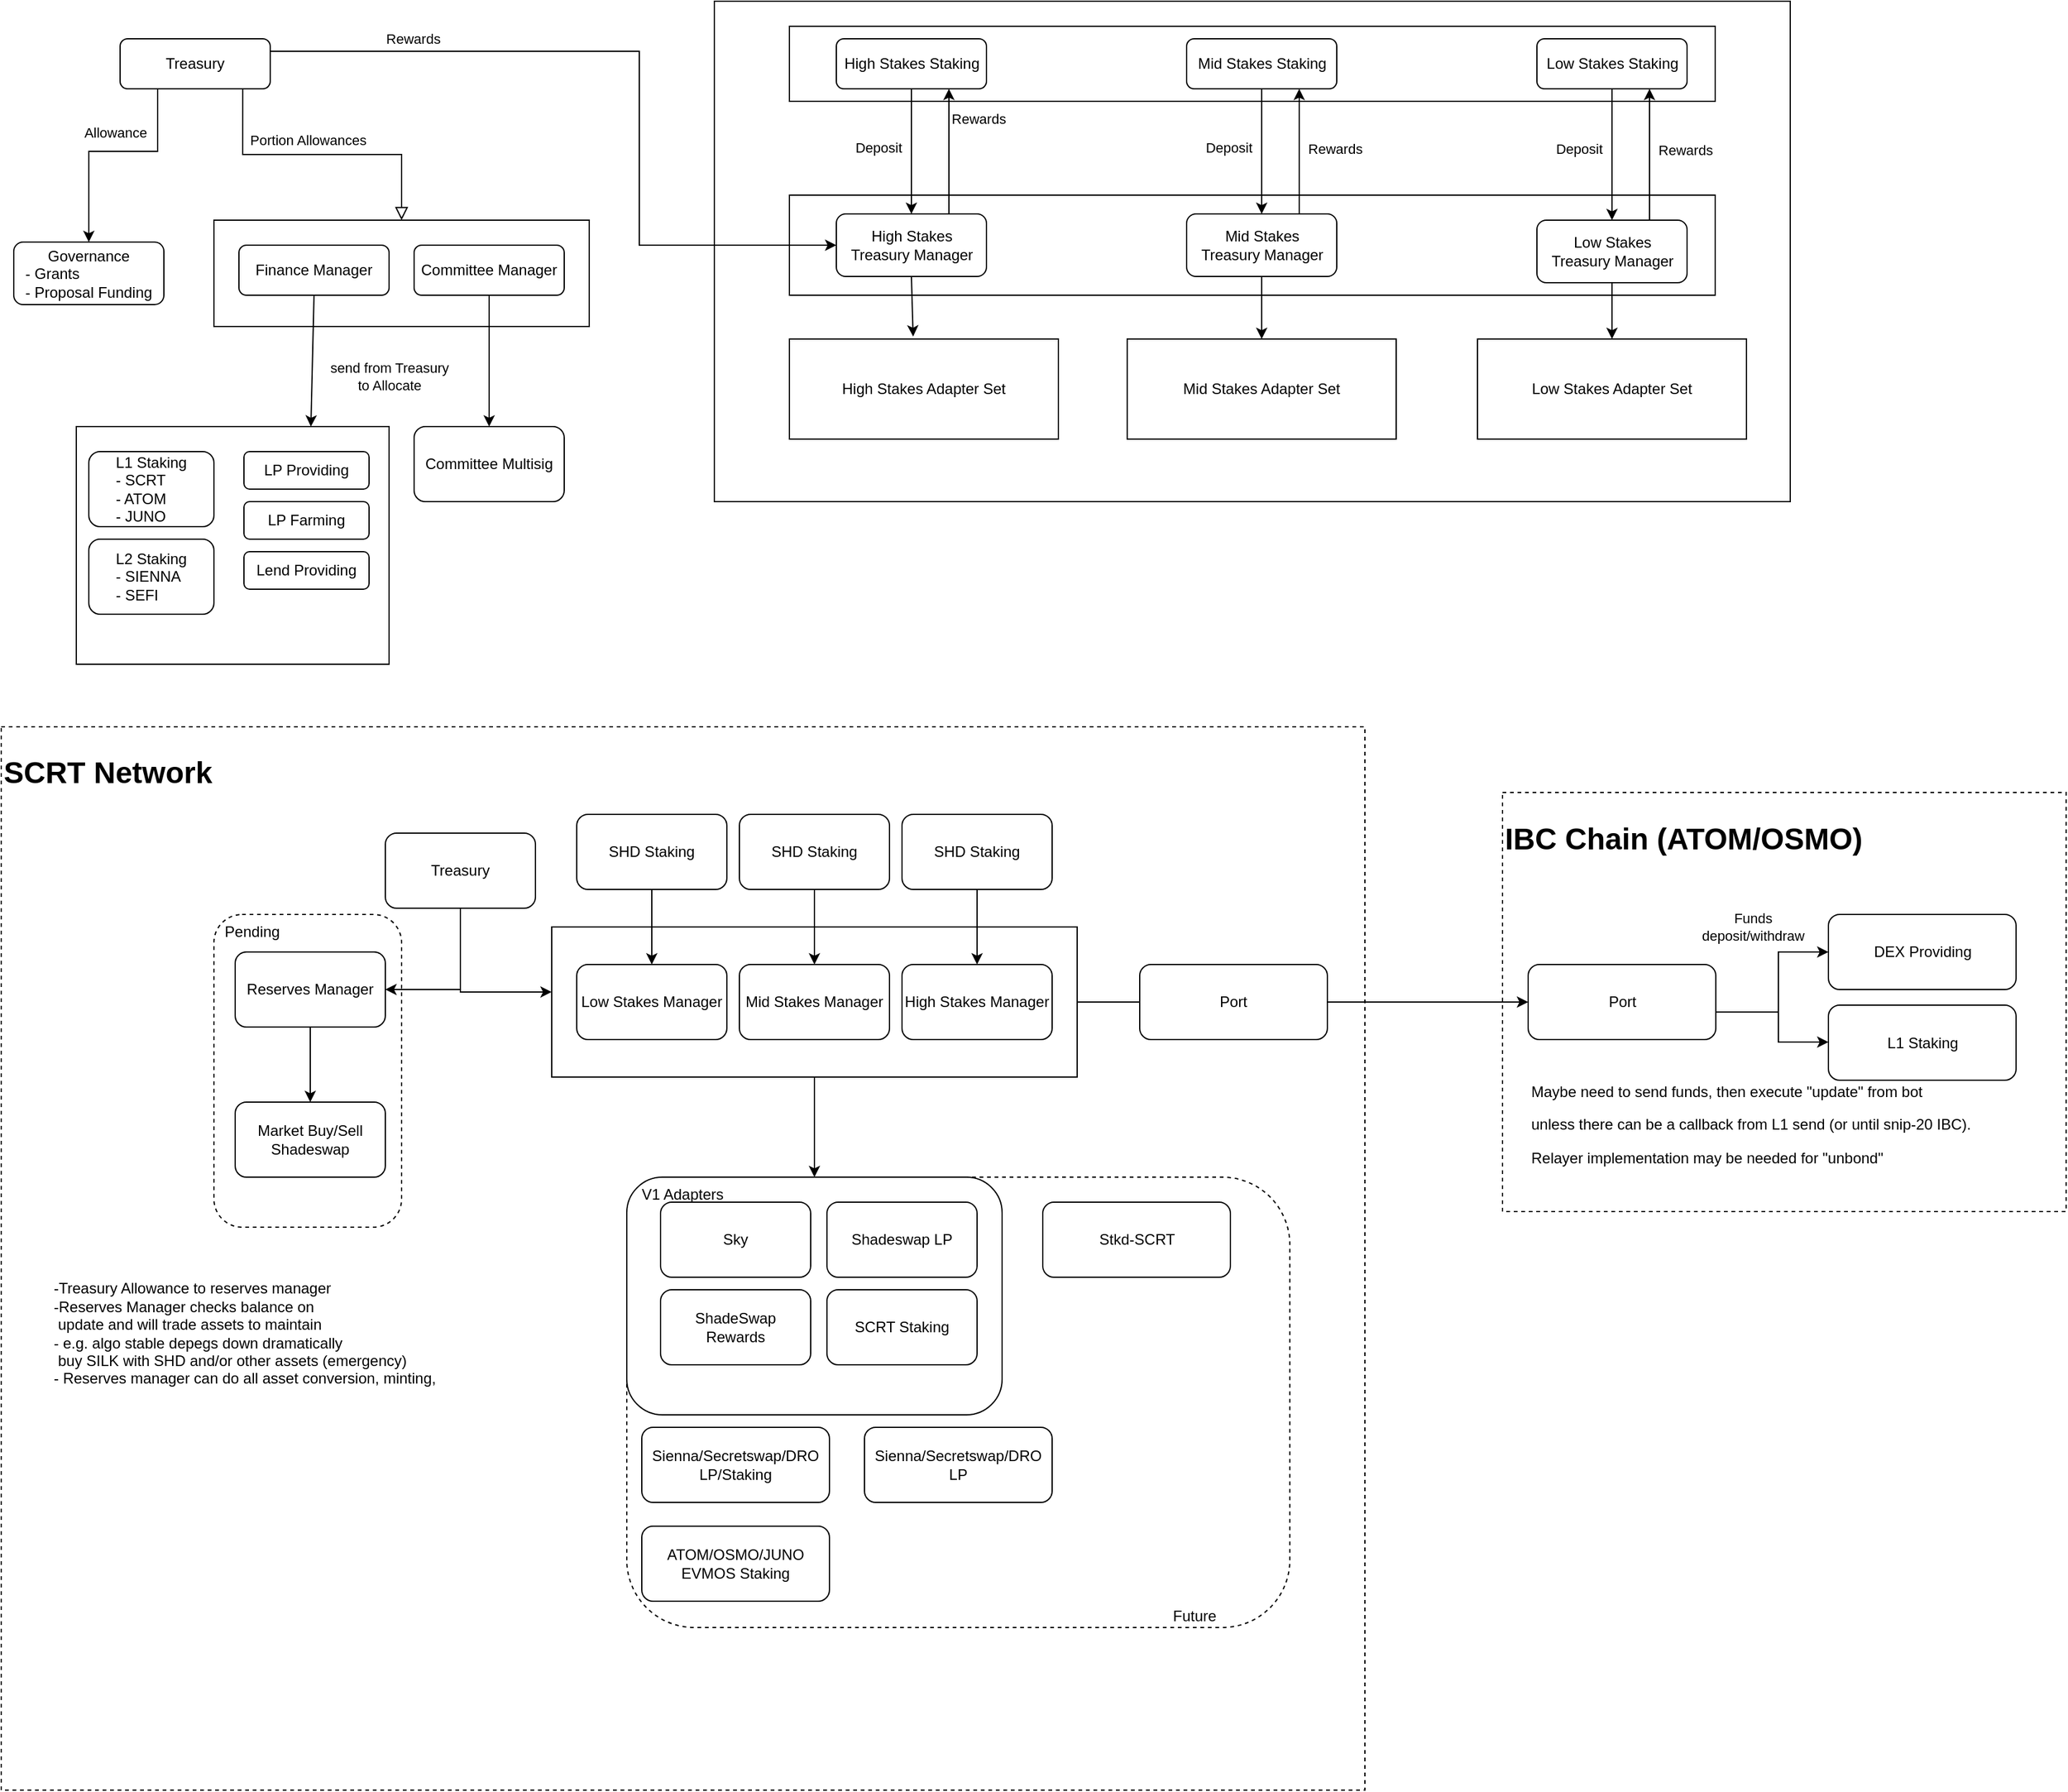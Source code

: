 <mxfile version="20.2.1" type="github">
  <diagram id="C5RBs43oDa-KdzZeNtuy" name="Page-1">
    <mxGraphModel dx="1422" dy="1941" grid="1" gridSize="10" guides="1" tooltips="1" connect="1" arrows="1" fold="1" page="1" pageScale="1" pageWidth="827" pageHeight="1169" math="0" shadow="0">
      <root>
        <mxCell id="WIyWlLk6GJQsqaUBKTNV-0" />
        <mxCell id="WIyWlLk6GJQsqaUBKTNV-1" parent="WIyWlLk6GJQsqaUBKTNV-0" />
        <mxCell id="FIAD7fH9w6Ogacx7huTE-68" value="" style="rounded=0;whiteSpace=wrap;html=1;" parent="WIyWlLk6GJQsqaUBKTNV-1" vertex="1">
          <mxGeometry x="690" y="-110" width="860" height="400" as="geometry" />
        </mxCell>
        <mxCell id="UdXY_zYaUoXoyeg0d0iK-2" value="" style="rounded=0;whiteSpace=wrap;html=1;" vertex="1" parent="WIyWlLk6GJQsqaUBKTNV-1">
          <mxGeometry x="750" y="45" width="740" height="80" as="geometry" />
        </mxCell>
        <mxCell id="gamc50u9EzoZNg_85G7x-44" value="&lt;h1&gt;IBC Chain (ATOM/OSMO)&lt;/h1&gt;" style="rounded=0;whiteSpace=wrap;html=1;dashed=1;align=left;verticalAlign=top;" parent="WIyWlLk6GJQsqaUBKTNV-1" vertex="1">
          <mxGeometry x="1320" y="522.5" width="450.5" height="335" as="geometry" />
        </mxCell>
        <mxCell id="gamc50u9EzoZNg_85G7x-43" value="&lt;h1&gt;SCRT Network&lt;/h1&gt;" style="rounded=0;whiteSpace=wrap;html=1;dashed=1;align=left;verticalAlign=top;" parent="WIyWlLk6GJQsqaUBKTNV-1" vertex="1">
          <mxGeometry x="120" y="470" width="1090" height="850" as="geometry" />
        </mxCell>
        <mxCell id="gamc50u9EzoZNg_85G7x-42" value="&amp;nbsp; Pending" style="rounded=1;whiteSpace=wrap;html=1;dashed=1;align=left;verticalAlign=top;" parent="WIyWlLk6GJQsqaUBKTNV-1" vertex="1">
          <mxGeometry x="290" y="620" width="150" height="250" as="geometry" />
        </mxCell>
        <mxCell id="gamc50u9EzoZNg_85G7x-52" style="edgeStyle=orthogonalEdgeStyle;rounded=0;orthogonalLoop=1;jettySize=auto;html=1;entryX=0;entryY=0.5;entryDx=0;entryDy=0;startArrow=none;" parent="WIyWlLk6GJQsqaUBKTNV-1" source="gamc50u9EzoZNg_85G7x-54" target="gamc50u9EzoZNg_85G7x-45" edge="1">
          <mxGeometry relative="1" as="geometry" />
        </mxCell>
        <mxCell id="gamc50u9EzoZNg_85G7x-53" style="edgeStyle=orthogonalEdgeStyle;rounded=0;orthogonalLoop=1;jettySize=auto;html=1;entryX=0.5;entryY=0;entryDx=0;entryDy=0;" parent="WIyWlLk6GJQsqaUBKTNV-1" source="gamc50u9EzoZNg_85G7x-38" target="gamc50u9EzoZNg_85G7x-13" edge="1">
          <mxGeometry relative="1" as="geometry" />
        </mxCell>
        <mxCell id="gamc50u9EzoZNg_85G7x-38" value="" style="rounded=0;whiteSpace=wrap;html=1;" parent="WIyWlLk6GJQsqaUBKTNV-1" vertex="1">
          <mxGeometry x="560" y="630" width="420" height="120" as="geometry" />
        </mxCell>
        <mxCell id="gamc50u9EzoZNg_85G7x-32" value="Future&amp;nbsp; &amp;nbsp; &amp;nbsp; &amp;nbsp; &amp;nbsp; &amp;nbsp; &amp;nbsp; &amp;nbsp; &amp;nbsp;" style="rounded=1;whiteSpace=wrap;html=1;dashed=1;align=right;verticalAlign=bottom;" parent="WIyWlLk6GJQsqaUBKTNV-1" vertex="1">
          <mxGeometry x="620" y="830" width="530" height="360" as="geometry" />
        </mxCell>
        <mxCell id="gamc50u9EzoZNg_85G7x-13" value="&amp;nbsp; &amp;nbsp;V1 Adapters" style="rounded=1;whiteSpace=wrap;html=1;align=left;verticalAlign=top;" parent="WIyWlLk6GJQsqaUBKTNV-1" vertex="1">
          <mxGeometry x="620" y="830" width="300" height="190" as="geometry" />
        </mxCell>
        <mxCell id="FIAD7fH9w6Ogacx7huTE-91" value="" style="rounded=0;whiteSpace=wrap;html=1;" parent="WIyWlLk6GJQsqaUBKTNV-1" vertex="1">
          <mxGeometry x="750" y="-90" width="740" height="60" as="geometry" />
        </mxCell>
        <mxCell id="FIAD7fH9w6Ogacx7huTE-2" value="" style="rounded=0;whiteSpace=wrap;html=1;" parent="WIyWlLk6GJQsqaUBKTNV-1" vertex="1">
          <mxGeometry x="290" y="65" width="300" height="85" as="geometry" />
        </mxCell>
        <mxCell id="WIyWlLk6GJQsqaUBKTNV-2" value="" style="rounded=0;html=1;jettySize=auto;orthogonalLoop=1;fontSize=11;endArrow=block;endFill=0;endSize=8;strokeWidth=1;shadow=0;labelBackgroundColor=none;edgeStyle=orthogonalEdgeStyle;exitX=0.817;exitY=0.975;exitDx=0;exitDy=0;exitPerimeter=0;" parent="WIyWlLk6GJQsqaUBKTNV-1" source="WIyWlLk6GJQsqaUBKTNV-3" target="FIAD7fH9w6Ogacx7huTE-2" edge="1">
          <mxGeometry relative="1" as="geometry">
            <mxPoint x="160" y="60" as="targetPoint" />
          </mxGeometry>
        </mxCell>
        <mxCell id="FIAD7fH9w6Ogacx7huTE-3" value="Portion Allowances" style="edgeLabel;html=1;align=center;verticalAlign=middle;resizable=0;points=[];" parent="WIyWlLk6GJQsqaUBKTNV-2" vertex="1" connectable="0">
          <mxGeometry x="0.2" relative="1" as="geometry">
            <mxPoint x="-35" y="-12" as="offset" />
          </mxGeometry>
        </mxCell>
        <mxCell id="FIAD7fH9w6Ogacx7huTE-89" style="edgeStyle=orthogonalEdgeStyle;rounded=0;orthogonalLoop=1;jettySize=auto;html=1;exitX=1;exitY=0.25;exitDx=0;exitDy=0;entryX=0;entryY=0.5;entryDx=0;entryDy=0;" parent="WIyWlLk6GJQsqaUBKTNV-1" source="WIyWlLk6GJQsqaUBKTNV-3" edge="1" target="FIAD7fH9w6Ogacx7huTE-30">
          <mxGeometry relative="1" as="geometry">
            <mxPoint x="750" y="-70" as="targetPoint" />
            <Array as="points">
              <mxPoint x="630" y="-70" />
              <mxPoint x="630" y="85" />
            </Array>
          </mxGeometry>
        </mxCell>
        <mxCell id="FIAD7fH9w6Ogacx7huTE-90" value="Rewards" style="edgeLabel;html=1;align=center;verticalAlign=middle;resizable=0;points=[];" parent="FIAD7fH9w6Ogacx7huTE-89" vertex="1" connectable="0">
          <mxGeometry x="-0.656" y="2" relative="1" as="geometry">
            <mxPoint x="9" y="-8" as="offset" />
          </mxGeometry>
        </mxCell>
        <mxCell id="UdXY_zYaUoXoyeg0d0iK-3" style="edgeStyle=orthogonalEdgeStyle;rounded=0;orthogonalLoop=1;jettySize=auto;html=1;entryX=0.5;entryY=0;entryDx=0;entryDy=0;exitX=0.25;exitY=1;exitDx=0;exitDy=0;" edge="1" parent="WIyWlLk6GJQsqaUBKTNV-1" source="WIyWlLk6GJQsqaUBKTNV-3" target="FIAD7fH9w6Ogacx7huTE-11">
          <mxGeometry relative="1" as="geometry">
            <mxPoint x="200" y="40" as="targetPoint" />
            <Array as="points">
              <mxPoint x="245" y="10" />
              <mxPoint x="190" y="10" />
            </Array>
          </mxGeometry>
        </mxCell>
        <mxCell id="UdXY_zYaUoXoyeg0d0iK-4" value="Allowance" style="edgeLabel;html=1;align=center;verticalAlign=middle;resizable=0;points=[];" vertex="1" connectable="0" parent="UdXY_zYaUoXoyeg0d0iK-3">
          <mxGeometry x="0.167" relative="1" as="geometry">
            <mxPoint x="19" y="-15" as="offset" />
          </mxGeometry>
        </mxCell>
        <mxCell id="WIyWlLk6GJQsqaUBKTNV-3" value="Treasury" style="rounded=1;whiteSpace=wrap;html=1;fontSize=12;glass=0;strokeWidth=1;shadow=0;" parent="WIyWlLk6GJQsqaUBKTNV-1" vertex="1">
          <mxGeometry x="215" y="-80" width="120" height="40" as="geometry" />
        </mxCell>
        <mxCell id="WIyWlLk6GJQsqaUBKTNV-7" value="Finance Manager" style="rounded=1;whiteSpace=wrap;html=1;fontSize=12;glass=0;strokeWidth=1;shadow=0;" parent="WIyWlLk6GJQsqaUBKTNV-1" vertex="1">
          <mxGeometry x="310" y="85" width="120" height="40" as="geometry" />
        </mxCell>
        <mxCell id="FIAD7fH9w6Ogacx7huTE-0" value="Committee Manager" style="rounded=1;whiteSpace=wrap;html=1;fontSize=12;glass=0;strokeWidth=1;shadow=0;" parent="WIyWlLk6GJQsqaUBKTNV-1" vertex="1">
          <mxGeometry x="450" y="85" width="120" height="40" as="geometry" />
        </mxCell>
        <mxCell id="FIAD7fH9w6Ogacx7huTE-4" value="Committee Multisig" style="rounded=1;whiteSpace=wrap;html=1;" parent="WIyWlLk6GJQsqaUBKTNV-1" vertex="1">
          <mxGeometry x="450" y="230" width="120" height="60" as="geometry" />
        </mxCell>
        <mxCell id="FIAD7fH9w6Ogacx7huTE-6" value="" style="endArrow=classic;html=1;rounded=0;exitX=0.5;exitY=1;exitDx=0;exitDy=0;entryX=0.5;entryY=0;entryDx=0;entryDy=0;" parent="WIyWlLk6GJQsqaUBKTNV-1" source="FIAD7fH9w6Ogacx7huTE-0" target="FIAD7fH9w6Ogacx7huTE-4" edge="1">
          <mxGeometry width="50" height="50" relative="1" as="geometry">
            <mxPoint x="376" y="260" as="sourcePoint" />
            <mxPoint x="426" y="210" as="targetPoint" />
          </mxGeometry>
        </mxCell>
        <mxCell id="FIAD7fH9w6Ogacx7huTE-11" value="Governance&lt;br&gt;&lt;div style=&quot;text-align: left&quot;&gt;&lt;span&gt;- Grants&lt;/span&gt;&lt;/div&gt;&lt;div style=&quot;text-align: left&quot;&gt;&lt;span&gt;- Proposal Funding&lt;/span&gt;&lt;/div&gt;" style="rounded=1;whiteSpace=wrap;html=1;fontSize=12;glass=0;strokeWidth=1;shadow=0;" parent="WIyWlLk6GJQsqaUBKTNV-1" vertex="1">
          <mxGeometry x="130" y="82.5" width="120" height="50" as="geometry" />
        </mxCell>
        <mxCell id="FIAD7fH9w6Ogacx7huTE-15" value="" style="rounded=0;whiteSpace=wrap;html=1;align=left;" parent="WIyWlLk6GJQsqaUBKTNV-1" vertex="1">
          <mxGeometry x="180" y="230" width="250" height="190" as="geometry" />
        </mxCell>
        <mxCell id="FIAD7fH9w6Ogacx7huTE-16" value="L1 Staking&lt;br&gt;&lt;div style=&quot;text-align: left&quot;&gt;&lt;span&gt;- SCRT&lt;/span&gt;&lt;/div&gt;&lt;div style=&quot;text-align: left&quot;&gt;&lt;span&gt;- ATOM&lt;/span&gt;&lt;/div&gt;&lt;div style=&quot;text-align: left&quot;&gt;&lt;span&gt;- JUNO&lt;/span&gt;&lt;/div&gt;" style="rounded=1;whiteSpace=wrap;html=1;" parent="WIyWlLk6GJQsqaUBKTNV-1" vertex="1">
          <mxGeometry x="190" y="250" width="100" height="60" as="geometry" />
        </mxCell>
        <mxCell id="FIAD7fH9w6Ogacx7huTE-17" value="LP Providing" style="rounded=1;whiteSpace=wrap;html=1;" parent="WIyWlLk6GJQsqaUBKTNV-1" vertex="1">
          <mxGeometry x="314" y="250" width="100" height="30" as="geometry" />
        </mxCell>
        <mxCell id="FIAD7fH9w6Ogacx7huTE-18" value="LP Farming" style="rounded=1;whiteSpace=wrap;html=1;" parent="WIyWlLk6GJQsqaUBKTNV-1" vertex="1">
          <mxGeometry x="314" y="290" width="100" height="30" as="geometry" />
        </mxCell>
        <mxCell id="FIAD7fH9w6Ogacx7huTE-19" value="L2 Staking&lt;br&gt;&lt;div style=&quot;text-align: left&quot;&gt;&lt;span&gt;- SIENNA&lt;/span&gt;&lt;/div&gt;&lt;div style=&quot;text-align: left&quot;&gt;&lt;span&gt;- SEFI&lt;/span&gt;&lt;/div&gt;" style="rounded=1;whiteSpace=wrap;html=1;" parent="WIyWlLk6GJQsqaUBKTNV-1" vertex="1">
          <mxGeometry x="190" y="320" width="100" height="60" as="geometry" />
        </mxCell>
        <mxCell id="FIAD7fH9w6Ogacx7huTE-20" value="Lend Providing" style="rounded=1;whiteSpace=wrap;html=1;" parent="WIyWlLk6GJQsqaUBKTNV-1" vertex="1">
          <mxGeometry x="314" y="330" width="100" height="30" as="geometry" />
        </mxCell>
        <mxCell id="FIAD7fH9w6Ogacx7huTE-21" value="" style="endArrow=classic;html=1;rounded=0;entryX=0.75;entryY=0;entryDx=0;entryDy=0;exitX=0.5;exitY=1;exitDx=0;exitDy=0;" parent="WIyWlLk6GJQsqaUBKTNV-1" source="WIyWlLk6GJQsqaUBKTNV-7" target="FIAD7fH9w6Ogacx7huTE-15" edge="1">
          <mxGeometry width="50" height="50" relative="1" as="geometry">
            <mxPoint x="280" y="220" as="sourcePoint" />
            <mxPoint x="430" y="230" as="targetPoint" />
          </mxGeometry>
        </mxCell>
        <mxCell id="FIAD7fH9w6Ogacx7huTE-49" value="send from Treasury&lt;br&gt;to Allocate" style="edgeLabel;html=1;align=center;verticalAlign=middle;resizable=0;points=[];" parent="FIAD7fH9w6Ogacx7huTE-21" vertex="1" connectable="0">
          <mxGeometry x="0.465" y="5" relative="1" as="geometry">
            <mxPoint x="57" y="-12" as="offset" />
          </mxGeometry>
        </mxCell>
        <mxCell id="FIAD7fH9w6Ogacx7huTE-51" style="edgeStyle=orthogonalEdgeStyle;rounded=0;orthogonalLoop=1;jettySize=auto;html=1;exitX=0.75;exitY=0;exitDx=0;exitDy=0;entryX=0.75;entryY=1;entryDx=0;entryDy=0;" parent="WIyWlLk6GJQsqaUBKTNV-1" source="FIAD7fH9w6Ogacx7huTE-30" target="FIAD7fH9w6Ogacx7huTE-42" edge="1">
          <mxGeometry relative="1" as="geometry">
            <mxPoint x="970" y="70" as="targetPoint" />
            <Array as="points" />
            <mxPoint x="877.5" y="30" as="sourcePoint" />
          </mxGeometry>
        </mxCell>
        <mxCell id="FIAD7fH9w6Ogacx7huTE-52" value="Rewards" style="edgeLabel;html=1;align=center;verticalAlign=middle;resizable=0;points=[];" parent="FIAD7fH9w6Ogacx7huTE-51" vertex="1" connectable="0">
          <mxGeometry x="0.329" y="2" relative="1" as="geometry">
            <mxPoint x="25" y="-10" as="offset" />
          </mxGeometry>
        </mxCell>
        <mxCell id="FIAD7fH9w6Ogacx7huTE-30" value="High Stakes&lt;br&gt;Treasury Manager" style="rounded=1;whiteSpace=wrap;html=1;fontSize=12;glass=0;strokeWidth=1;shadow=0;" parent="WIyWlLk6GJQsqaUBKTNV-1" vertex="1">
          <mxGeometry x="787.5" y="60" width="120" height="50" as="geometry" />
        </mxCell>
        <mxCell id="FIAD7fH9w6Ogacx7huTE-35" value="High Stakes Adapter Set" style="rounded=0;whiteSpace=wrap;html=1;align=center;" parent="WIyWlLk6GJQsqaUBKTNV-1" vertex="1">
          <mxGeometry x="750" y="160" width="215" height="80" as="geometry" />
        </mxCell>
        <mxCell id="FIAD7fH9w6Ogacx7huTE-41" value="" style="endArrow=classic;html=1;rounded=0;entryX=0.46;entryY=-0.025;entryDx=0;entryDy=0;exitX=0.5;exitY=1;exitDx=0;exitDy=0;entryPerimeter=0;" parent="WIyWlLk6GJQsqaUBKTNV-1" source="FIAD7fH9w6Ogacx7huTE-30" target="FIAD7fH9w6Ogacx7huTE-35" edge="1">
          <mxGeometry width="50" height="50" relative="1" as="geometry">
            <mxPoint x="737.5" y="330" as="sourcePoint" />
            <mxPoint x="887.5" y="340" as="targetPoint" />
          </mxGeometry>
        </mxCell>
        <mxCell id="FIAD7fH9w6Ogacx7huTE-42" value="High Stakes Staking" style="rounded=1;whiteSpace=wrap;html=1;fontSize=12;glass=0;strokeWidth=1;shadow=0;" parent="WIyWlLk6GJQsqaUBKTNV-1" vertex="1">
          <mxGeometry x="787.5" y="-80" width="120" height="40" as="geometry" />
        </mxCell>
        <mxCell id="FIAD7fH9w6Ogacx7huTE-43" value="" style="endArrow=classic;html=1;rounded=0;exitX=0.5;exitY=1;exitDx=0;exitDy=0;entryX=0.5;entryY=0;entryDx=0;entryDy=0;" parent="WIyWlLk6GJQsqaUBKTNV-1" source="FIAD7fH9w6Ogacx7huTE-42" target="FIAD7fH9w6Ogacx7huTE-30" edge="1">
          <mxGeometry width="50" height="50" relative="1" as="geometry">
            <mxPoint x="727.5" y="230" as="sourcePoint" />
            <mxPoint x="847.5" y="30" as="targetPoint" />
          </mxGeometry>
        </mxCell>
        <mxCell id="FIAD7fH9w6Ogacx7huTE-53" value="Deposit" style="edgeLabel;html=1;align=center;verticalAlign=middle;resizable=0;points=[];" parent="FIAD7fH9w6Ogacx7huTE-43" vertex="1" connectable="0">
          <mxGeometry x="-0.35" y="1" relative="1" as="geometry">
            <mxPoint x="-28" y="14" as="offset" />
          </mxGeometry>
        </mxCell>
        <mxCell id="FIAD7fH9w6Ogacx7huTE-58" style="edgeStyle=orthogonalEdgeStyle;rounded=0;orthogonalLoop=1;jettySize=auto;html=1;exitX=0.75;exitY=0;exitDx=0;exitDy=0;entryX=0.75;entryY=1;entryDx=0;entryDy=0;" parent="WIyWlLk6GJQsqaUBKTNV-1" source="FIAD7fH9w6Ogacx7huTE-62" target="FIAD7fH9w6Ogacx7huTE-65" edge="1">
          <mxGeometry relative="1" as="geometry">
            <mxPoint x="1250" y="70" as="targetPoint" />
            <Array as="points" />
            <mxPoint x="1157.5" y="30" as="sourcePoint" />
          </mxGeometry>
        </mxCell>
        <mxCell id="FIAD7fH9w6Ogacx7huTE-59" value="Rewards" style="edgeLabel;html=1;align=center;verticalAlign=middle;resizable=0;points=[];" parent="FIAD7fH9w6Ogacx7huTE-58" vertex="1" connectable="0">
          <mxGeometry x="0.329" y="2" relative="1" as="geometry">
            <mxPoint x="30" y="14" as="offset" />
          </mxGeometry>
        </mxCell>
        <mxCell id="FIAD7fH9w6Ogacx7huTE-62" value="Mid Stakes&lt;br&gt;Treasury Manager" style="rounded=1;whiteSpace=wrap;html=1;fontSize=12;glass=0;strokeWidth=1;shadow=0;" parent="WIyWlLk6GJQsqaUBKTNV-1" vertex="1">
          <mxGeometry x="1067.5" y="60" width="120" height="50" as="geometry" />
        </mxCell>
        <mxCell id="FIAD7fH9w6Ogacx7huTE-63" value="Mid Stakes Adapter Set" style="rounded=0;whiteSpace=wrap;html=1;align=center;" parent="WIyWlLk6GJQsqaUBKTNV-1" vertex="1">
          <mxGeometry x="1020" y="160" width="215" height="80" as="geometry" />
        </mxCell>
        <mxCell id="FIAD7fH9w6Ogacx7huTE-64" value="" style="endArrow=classic;html=1;rounded=0;entryX=0.5;entryY=0;entryDx=0;entryDy=0;exitX=0.5;exitY=1;exitDx=0;exitDy=0;" parent="WIyWlLk6GJQsqaUBKTNV-1" source="FIAD7fH9w6Ogacx7huTE-62" target="FIAD7fH9w6Ogacx7huTE-63" edge="1">
          <mxGeometry width="50" height="50" relative="1" as="geometry">
            <mxPoint x="1017.5" y="330" as="sourcePoint" />
            <mxPoint x="1167.5" y="340" as="targetPoint" />
          </mxGeometry>
        </mxCell>
        <mxCell id="FIAD7fH9w6Ogacx7huTE-65" value="Mid Stakes Staking" style="rounded=1;whiteSpace=wrap;html=1;fontSize=12;glass=0;strokeWidth=1;shadow=0;" parent="WIyWlLk6GJQsqaUBKTNV-1" vertex="1">
          <mxGeometry x="1067.5" y="-80" width="120" height="40" as="geometry" />
        </mxCell>
        <mxCell id="FIAD7fH9w6Ogacx7huTE-66" value="" style="endArrow=classic;html=1;rounded=0;exitX=0.5;exitY=1;exitDx=0;exitDy=0;entryX=0.5;entryY=0;entryDx=0;entryDy=0;" parent="WIyWlLk6GJQsqaUBKTNV-1" source="FIAD7fH9w6Ogacx7huTE-65" target="FIAD7fH9w6Ogacx7huTE-62" edge="1">
          <mxGeometry width="50" height="50" relative="1" as="geometry">
            <mxPoint x="1007.5" y="230" as="sourcePoint" />
            <mxPoint x="1127.5" y="30" as="targetPoint" />
          </mxGeometry>
        </mxCell>
        <mxCell id="FIAD7fH9w6Ogacx7huTE-67" value="Deposit" style="edgeLabel;html=1;align=center;verticalAlign=middle;resizable=0;points=[];" parent="FIAD7fH9w6Ogacx7huTE-66" vertex="1" connectable="0">
          <mxGeometry x="-0.35" y="1" relative="1" as="geometry">
            <mxPoint x="-28" y="14" as="offset" />
          </mxGeometry>
        </mxCell>
        <mxCell id="FIAD7fH9w6Ogacx7huTE-77" style="edgeStyle=orthogonalEdgeStyle;rounded=0;orthogonalLoop=1;jettySize=auto;html=1;exitX=0.75;exitY=0;exitDx=0;exitDy=0;entryX=0.75;entryY=1;entryDx=0;entryDy=0;" parent="WIyWlLk6GJQsqaUBKTNV-1" source="FIAD7fH9w6Ogacx7huTE-81" target="FIAD7fH9w6Ogacx7huTE-86" edge="1">
          <mxGeometry relative="1" as="geometry">
            <mxPoint x="1530" y="70" as="targetPoint" />
            <Array as="points" />
            <mxPoint x="1437.5" y="30" as="sourcePoint" />
          </mxGeometry>
        </mxCell>
        <mxCell id="FIAD7fH9w6Ogacx7huTE-78" value="Rewards" style="edgeLabel;html=1;align=center;verticalAlign=middle;resizable=0;points=[];" parent="FIAD7fH9w6Ogacx7huTE-77" vertex="1" connectable="0">
          <mxGeometry x="0.329" y="2" relative="1" as="geometry">
            <mxPoint x="30" y="14" as="offset" />
          </mxGeometry>
        </mxCell>
        <mxCell id="FIAD7fH9w6Ogacx7huTE-81" value="Low Stakes&lt;br&gt;Treasury Manager" style="rounded=1;whiteSpace=wrap;html=1;fontSize=12;glass=0;strokeWidth=1;shadow=0;" parent="WIyWlLk6GJQsqaUBKTNV-1" vertex="1">
          <mxGeometry x="1347.5" y="65" width="120" height="50" as="geometry" />
        </mxCell>
        <mxCell id="FIAD7fH9w6Ogacx7huTE-84" value="Low Stakes Adapter Set" style="rounded=0;whiteSpace=wrap;html=1;align=center;" parent="WIyWlLk6GJQsqaUBKTNV-1" vertex="1">
          <mxGeometry x="1300" y="160" width="215" height="80" as="geometry" />
        </mxCell>
        <mxCell id="FIAD7fH9w6Ogacx7huTE-85" value="" style="endArrow=classic;html=1;rounded=0;entryX=0.5;entryY=0;entryDx=0;entryDy=0;exitX=0.5;exitY=1;exitDx=0;exitDy=0;" parent="WIyWlLk6GJQsqaUBKTNV-1" source="FIAD7fH9w6Ogacx7huTE-81" target="FIAD7fH9w6Ogacx7huTE-84" edge="1">
          <mxGeometry width="50" height="50" relative="1" as="geometry">
            <mxPoint x="1297.5" y="330" as="sourcePoint" />
            <mxPoint x="1447.5" y="340" as="targetPoint" />
          </mxGeometry>
        </mxCell>
        <mxCell id="FIAD7fH9w6Ogacx7huTE-86" value="Low Stakes Staking" style="rounded=1;whiteSpace=wrap;html=1;fontSize=12;glass=0;strokeWidth=1;shadow=0;" parent="WIyWlLk6GJQsqaUBKTNV-1" vertex="1">
          <mxGeometry x="1347.5" y="-80" width="120" height="40" as="geometry" />
        </mxCell>
        <mxCell id="FIAD7fH9w6Ogacx7huTE-87" value="" style="endArrow=classic;html=1;rounded=0;exitX=0.5;exitY=1;exitDx=0;exitDy=0;" parent="WIyWlLk6GJQsqaUBKTNV-1" source="FIAD7fH9w6Ogacx7huTE-86" target="FIAD7fH9w6Ogacx7huTE-81" edge="1">
          <mxGeometry width="50" height="50" relative="1" as="geometry">
            <mxPoint x="1287.5" y="230" as="sourcePoint" />
            <mxPoint x="1407.5" y="30" as="targetPoint" />
          </mxGeometry>
        </mxCell>
        <mxCell id="FIAD7fH9w6Ogacx7huTE-88" value="Deposit" style="edgeLabel;html=1;align=center;verticalAlign=middle;resizable=0;points=[];" parent="FIAD7fH9w6Ogacx7huTE-87" vertex="1" connectable="0">
          <mxGeometry x="-0.35" y="1" relative="1" as="geometry">
            <mxPoint x="-28" y="14" as="offset" />
          </mxGeometry>
        </mxCell>
        <mxCell id="gamc50u9EzoZNg_85G7x-7" style="edgeStyle=orthogonalEdgeStyle;rounded=0;orthogonalLoop=1;jettySize=auto;html=1;startArrow=none;" parent="WIyWlLk6GJQsqaUBKTNV-1" source="gamc50u9EzoZNg_85G7x-38" target="gamc50u9EzoZNg_85G7x-1" edge="1">
          <mxGeometry relative="1" as="geometry">
            <Array as="points">
              <mxPoint x="590" y="640" />
            </Array>
          </mxGeometry>
        </mxCell>
        <mxCell id="gamc50u9EzoZNg_85G7x-11" style="edgeStyle=orthogonalEdgeStyle;rounded=0;orthogonalLoop=1;jettySize=auto;html=1;exitX=0.5;exitY=1;exitDx=0;exitDy=0;entryX=1;entryY=0.5;entryDx=0;entryDy=0;" parent="WIyWlLk6GJQsqaUBKTNV-1" source="gamc50u9EzoZNg_85G7x-0" target="gamc50u9EzoZNg_85G7x-2" edge="1">
          <mxGeometry relative="1" as="geometry">
            <mxPoint x="130" y="620" as="targetPoint" />
            <Array as="points">
              <mxPoint x="487" y="680" />
            </Array>
          </mxGeometry>
        </mxCell>
        <mxCell id="gamc50u9EzoZNg_85G7x-40" style="edgeStyle=orthogonalEdgeStyle;rounded=0;orthogonalLoop=1;jettySize=auto;html=1;entryX=0;entryY=0.433;entryDx=0;entryDy=0;entryPerimeter=0;exitX=0.5;exitY=1;exitDx=0;exitDy=0;" parent="WIyWlLk6GJQsqaUBKTNV-1" source="gamc50u9EzoZNg_85G7x-0" target="gamc50u9EzoZNg_85G7x-38" edge="1">
          <mxGeometry relative="1" as="geometry" />
        </mxCell>
        <mxCell id="gamc50u9EzoZNg_85G7x-0" value="Treasury" style="rounded=1;whiteSpace=wrap;html=1;" parent="WIyWlLk6GJQsqaUBKTNV-1" vertex="1">
          <mxGeometry x="427" y="555" width="120" height="60" as="geometry" />
        </mxCell>
        <mxCell id="gamc50u9EzoZNg_85G7x-1" value="Low Stakes Manager" style="rounded=1;whiteSpace=wrap;html=1;" parent="WIyWlLk6GJQsqaUBKTNV-1" vertex="1">
          <mxGeometry x="580" y="660" width="120" height="60" as="geometry" />
        </mxCell>
        <mxCell id="gamc50u9EzoZNg_85G7x-20" style="edgeStyle=orthogonalEdgeStyle;rounded=0;orthogonalLoop=1;jettySize=auto;html=1;entryX=0.5;entryY=0;entryDx=0;entryDy=0;" parent="WIyWlLk6GJQsqaUBKTNV-1" source="gamc50u9EzoZNg_85G7x-2" target="gamc50u9EzoZNg_85G7x-16" edge="1">
          <mxGeometry relative="1" as="geometry" />
        </mxCell>
        <mxCell id="gamc50u9EzoZNg_85G7x-2" value="Reserves Manager" style="rounded=1;whiteSpace=wrap;html=1;" parent="WIyWlLk6GJQsqaUBKTNV-1" vertex="1">
          <mxGeometry x="307" y="650" width="120" height="60" as="geometry" />
        </mxCell>
        <mxCell id="gamc50u9EzoZNg_85G7x-3" value="Sky" style="rounded=1;whiteSpace=wrap;html=1;" parent="WIyWlLk6GJQsqaUBKTNV-1" vertex="1">
          <mxGeometry x="647" y="850" width="120" height="60" as="geometry" />
        </mxCell>
        <mxCell id="gamc50u9EzoZNg_85G7x-4" value="Shadeswap LP" style="rounded=1;whiteSpace=wrap;html=1;" parent="WIyWlLk6GJQsqaUBKTNV-1" vertex="1">
          <mxGeometry x="780" y="850" width="120" height="60" as="geometry" />
        </mxCell>
        <mxCell id="gamc50u9EzoZNg_85G7x-6" style="edgeStyle=orthogonalEdgeStyle;rounded=0;orthogonalLoop=1;jettySize=auto;html=1;exitX=0.5;exitY=1;exitDx=0;exitDy=0;" parent="WIyWlLk6GJQsqaUBKTNV-1" source="gamc50u9EzoZNg_85G7x-5" target="gamc50u9EzoZNg_85G7x-1" edge="1">
          <mxGeometry relative="1" as="geometry">
            <Array as="points" />
          </mxGeometry>
        </mxCell>
        <mxCell id="gamc50u9EzoZNg_85G7x-5" value="SHD Staking" style="rounded=1;whiteSpace=wrap;html=1;" parent="WIyWlLk6GJQsqaUBKTNV-1" vertex="1">
          <mxGeometry x="580" y="540" width="120" height="60" as="geometry" />
        </mxCell>
        <mxCell id="gamc50u9EzoZNg_85G7x-9" value="ShadeSwap &lt;br&gt;Rewards" style="rounded=1;whiteSpace=wrap;html=1;" parent="WIyWlLk6GJQsqaUBKTNV-1" vertex="1">
          <mxGeometry x="647" y="920" width="120" height="60" as="geometry" />
        </mxCell>
        <mxCell id="gamc50u9EzoZNg_85G7x-10" value="SCRT Staking" style="rounded=1;whiteSpace=wrap;html=1;" parent="WIyWlLk6GJQsqaUBKTNV-1" vertex="1">
          <mxGeometry x="780" y="920" width="120" height="60" as="geometry" />
        </mxCell>
        <mxCell id="gamc50u9EzoZNg_85G7x-16" value="Market Buy/Sell Shadeswap" style="rounded=1;whiteSpace=wrap;html=1;" parent="WIyWlLk6GJQsqaUBKTNV-1" vertex="1">
          <mxGeometry x="307" y="770" width="120" height="60" as="geometry" />
        </mxCell>
        <mxCell id="gamc50u9EzoZNg_85G7x-21" value="&lt;div style=&quot;&quot;&gt;&lt;span style=&quot;background-color: initial;&quot;&gt;-Treasury Allowance to reserves manager&lt;/span&gt;&lt;/div&gt;&lt;div style=&quot;&quot;&gt;&lt;span style=&quot;background-color: initial;&quot;&gt;-Reserves Manager checks balance on&amp;nbsp;&lt;/span&gt;&lt;/div&gt;&lt;div style=&quot;&quot;&gt;&lt;span style=&quot;background-color: initial;&quot;&gt;&lt;span style=&quot;white-space: pre;&quot;&gt; &lt;/span&gt;update and will trade assets to maintain&lt;/span&gt;&lt;/div&gt;&lt;div style=&quot;&quot;&gt;&lt;span style=&quot;background-color: initial;&quot;&gt;- e.g. algo stable depegs down dramatically&lt;/span&gt;&lt;/div&gt;&lt;div style=&quot;&quot;&gt;&lt;span style=&quot;background-color: initial;&quot;&gt;&lt;span style=&quot;white-space: pre;&quot;&gt; &lt;/span&gt;buy SILK with SHD and/or other assets (emergency)&lt;/span&gt;&lt;/div&gt;&lt;div style=&quot;&quot;&gt;&lt;span style=&quot;background-color: initial;&quot;&gt;- Reserves manager can do all asset conversion, minting,&amp;nbsp;&lt;/span&gt;&lt;/div&gt;" style="text;html=1;align=left;verticalAlign=middle;resizable=0;points=[];autosize=1;strokeColor=none;fillColor=none;" parent="WIyWlLk6GJQsqaUBKTNV-1" vertex="1">
          <mxGeometry x="160" y="910" width="320" height="90" as="geometry" />
        </mxCell>
        <mxCell id="gamc50u9EzoZNg_85G7x-22" value="Mid Stakes Manager" style="rounded=1;whiteSpace=wrap;html=1;" parent="WIyWlLk6GJQsqaUBKTNV-1" vertex="1">
          <mxGeometry x="710" y="660" width="120" height="60" as="geometry" />
        </mxCell>
        <mxCell id="gamc50u9EzoZNg_85G7x-23" value="High Stakes Manager" style="rounded=1;whiteSpace=wrap;html=1;" parent="WIyWlLk6GJQsqaUBKTNV-1" vertex="1">
          <mxGeometry x="840" y="660" width="120" height="60" as="geometry" />
        </mxCell>
        <mxCell id="gamc50u9EzoZNg_85G7x-30" style="edgeStyle=orthogonalEdgeStyle;rounded=0;orthogonalLoop=1;jettySize=auto;html=1;entryX=0.5;entryY=0;entryDx=0;entryDy=0;" parent="WIyWlLk6GJQsqaUBKTNV-1" source="gamc50u9EzoZNg_85G7x-27" target="gamc50u9EzoZNg_85G7x-22" edge="1">
          <mxGeometry relative="1" as="geometry" />
        </mxCell>
        <mxCell id="gamc50u9EzoZNg_85G7x-27" value="SHD Staking" style="rounded=1;whiteSpace=wrap;html=1;" parent="WIyWlLk6GJQsqaUBKTNV-1" vertex="1">
          <mxGeometry x="710" y="540" width="120" height="60" as="geometry" />
        </mxCell>
        <mxCell id="gamc50u9EzoZNg_85G7x-29" style="edgeStyle=orthogonalEdgeStyle;rounded=0;orthogonalLoop=1;jettySize=auto;html=1;entryX=0.5;entryY=0;entryDx=0;entryDy=0;" parent="WIyWlLk6GJQsqaUBKTNV-1" source="gamc50u9EzoZNg_85G7x-28" target="gamc50u9EzoZNg_85G7x-23" edge="1">
          <mxGeometry relative="1" as="geometry" />
        </mxCell>
        <mxCell id="gamc50u9EzoZNg_85G7x-28" value="SHD Staking" style="rounded=1;whiteSpace=wrap;html=1;" parent="WIyWlLk6GJQsqaUBKTNV-1" vertex="1">
          <mxGeometry x="840" y="540" width="120" height="60" as="geometry" />
        </mxCell>
        <mxCell id="gamc50u9EzoZNg_85G7x-33" value="Sienna/Secretswap/DRO LP/Staking" style="rounded=1;whiteSpace=wrap;html=1;" parent="WIyWlLk6GJQsqaUBKTNV-1" vertex="1">
          <mxGeometry x="632" y="1030" width="150" height="60" as="geometry" />
        </mxCell>
        <mxCell id="gamc50u9EzoZNg_85G7x-34" value="ATOM/OSMO/JUNO&lt;br&gt;EVMOS Staking" style="rounded=1;whiteSpace=wrap;html=1;" parent="WIyWlLk6GJQsqaUBKTNV-1" vertex="1">
          <mxGeometry x="632" y="1109" width="150" height="60" as="geometry" />
        </mxCell>
        <mxCell id="gamc50u9EzoZNg_85G7x-35" value="Sienna/Secretswap/DRO LP" style="rounded=1;whiteSpace=wrap;html=1;" parent="WIyWlLk6GJQsqaUBKTNV-1" vertex="1">
          <mxGeometry x="810" y="1030" width="150" height="60" as="geometry" />
        </mxCell>
        <mxCell id="gamc50u9EzoZNg_85G7x-37" value="Stkd-SCRT" style="rounded=1;whiteSpace=wrap;html=1;" parent="WIyWlLk6GJQsqaUBKTNV-1" vertex="1">
          <mxGeometry x="952.5" y="850" width="150" height="60" as="geometry" />
        </mxCell>
        <mxCell id="gamc50u9EzoZNg_85G7x-49" style="edgeStyle=orthogonalEdgeStyle;rounded=0;orthogonalLoop=1;jettySize=auto;html=1;entryX=0;entryY=0.5;entryDx=0;entryDy=0;" parent="WIyWlLk6GJQsqaUBKTNV-1" source="gamc50u9EzoZNg_85G7x-45" target="gamc50u9EzoZNg_85G7x-47" edge="1">
          <mxGeometry relative="1" as="geometry">
            <Array as="points">
              <mxPoint x="1540.5" y="698" />
              <mxPoint x="1540.5" y="650" />
            </Array>
          </mxGeometry>
        </mxCell>
        <mxCell id="gamc50u9EzoZNg_85G7x-50" style="edgeStyle=orthogonalEdgeStyle;rounded=0;orthogonalLoop=1;jettySize=auto;html=1;" parent="WIyWlLk6GJQsqaUBKTNV-1" source="gamc50u9EzoZNg_85G7x-45" target="gamc50u9EzoZNg_85G7x-46" edge="1">
          <mxGeometry relative="1" as="geometry">
            <Array as="points">
              <mxPoint x="1540.5" y="698" />
              <mxPoint x="1540.5" y="722" />
            </Array>
          </mxGeometry>
        </mxCell>
        <mxCell id="gamc50u9EzoZNg_85G7x-51" value="Funds &lt;br&gt;deposit/withdraw" style="edgeLabel;html=1;align=center;verticalAlign=middle;resizable=0;points=[];" parent="gamc50u9EzoZNg_85G7x-50" vertex="1" connectable="0">
          <mxGeometry x="-0.449" y="1" relative="1" as="geometry">
            <mxPoint x="-2" y="-67" as="offset" />
          </mxGeometry>
        </mxCell>
        <mxCell id="gamc50u9EzoZNg_85G7x-45" value="Port" style="rounded=1;whiteSpace=wrap;html=1;" parent="WIyWlLk6GJQsqaUBKTNV-1" vertex="1">
          <mxGeometry x="1340.5" y="660" width="150" height="60" as="geometry" />
        </mxCell>
        <mxCell id="gamc50u9EzoZNg_85G7x-46" value="L1 Staking" style="rounded=1;whiteSpace=wrap;html=1;" parent="WIyWlLk6GJQsqaUBKTNV-1" vertex="1">
          <mxGeometry x="1580.5" y="692.5" width="150" height="60" as="geometry" />
        </mxCell>
        <mxCell id="gamc50u9EzoZNg_85G7x-47" value="DEX Providing" style="rounded=1;whiteSpace=wrap;html=1;" parent="WIyWlLk6GJQsqaUBKTNV-1" vertex="1">
          <mxGeometry x="1580.5" y="620" width="150" height="60" as="geometry" />
        </mxCell>
        <mxCell id="gamc50u9EzoZNg_85G7x-48" value="&lt;p&gt;Maybe need to send funds,&amp;nbsp;&lt;span style=&quot;background-color: initial;&quot;&gt;then execute &quot;update&quot; from bot&lt;/span&gt;&lt;/p&gt;&lt;p&gt;&lt;span style=&quot;background-color: initial;&quot;&gt;unless there can be a callback from L1 send (or until snip-20 IBC).&lt;/span&gt;&lt;/p&gt;&lt;p&gt;&lt;span style=&quot;background-color: initial;&quot;&gt;Relayer implementation may be needed for &quot;unbond&quot;&lt;/span&gt;&lt;/p&gt;" style="text;html=1;align=left;verticalAlign=middle;resizable=0;points=[];autosize=1;strokeColor=none;fillColor=none;" parent="WIyWlLk6GJQsqaUBKTNV-1" vertex="1">
          <mxGeometry x="1340.5" y="737.5" width="370" height="100" as="geometry" />
        </mxCell>
        <mxCell id="gamc50u9EzoZNg_85G7x-54" value="Port" style="rounded=1;whiteSpace=wrap;html=1;" parent="WIyWlLk6GJQsqaUBKTNV-1" vertex="1">
          <mxGeometry x="1030" y="660" width="150" height="60" as="geometry" />
        </mxCell>
        <mxCell id="gamc50u9EzoZNg_85G7x-55" value="" style="edgeStyle=orthogonalEdgeStyle;rounded=0;orthogonalLoop=1;jettySize=auto;html=1;entryX=0;entryY=0.5;entryDx=0;entryDy=0;endArrow=none;" parent="WIyWlLk6GJQsqaUBKTNV-1" source="gamc50u9EzoZNg_85G7x-38" target="gamc50u9EzoZNg_85G7x-54" edge="1">
          <mxGeometry relative="1" as="geometry">
            <mxPoint x="980" y="690" as="sourcePoint" />
            <mxPoint x="1270" y="690" as="targetPoint" />
          </mxGeometry>
        </mxCell>
      </root>
    </mxGraphModel>
  </diagram>
</mxfile>
